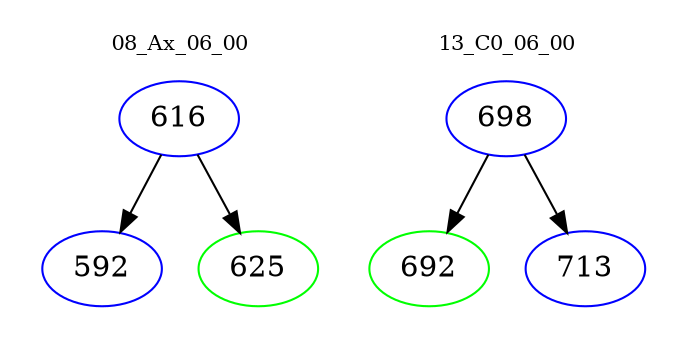 digraph{
subgraph cluster_0 {
color = white
label = "08_Ax_06_00";
fontsize=10;
T0_616 [label="616", color="blue"]
T0_616 -> T0_592 [color="black"]
T0_592 [label="592", color="blue"]
T0_616 -> T0_625 [color="black"]
T0_625 [label="625", color="green"]
}
subgraph cluster_1 {
color = white
label = "13_C0_06_00";
fontsize=10;
T1_698 [label="698", color="blue"]
T1_698 -> T1_692 [color="black"]
T1_692 [label="692", color="green"]
T1_698 -> T1_713 [color="black"]
T1_713 [label="713", color="blue"]
}
}
